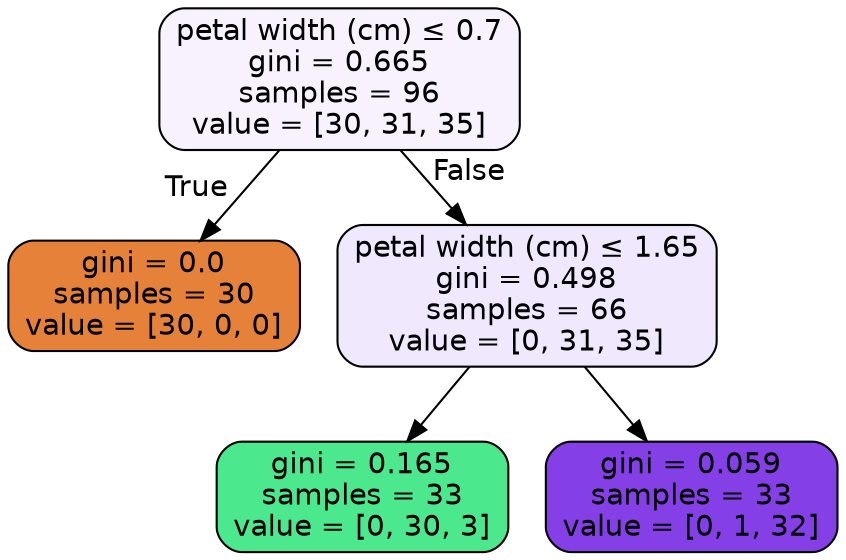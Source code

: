 digraph Tree {
node [shape=box, style="filled, rounded", color="black", fontname=helvetica] ;
edge [fontname=helvetica] ;
0 [label=<petal width (cm) &le; 0.7<br/>gini = 0.665<br/>samples = 96<br/>value = [30, 31, 35]>, fillcolor="#8139e510"] ;
1 [label=<gini = 0.0<br/>samples = 30<br/>value = [30, 0, 0]>, fillcolor="#e58139ff"] ;
0 -> 1 [labeldistance=2.5, labelangle=45, headlabel="True"] ;
2 [label=<petal width (cm) &le; 1.65<br/>gini = 0.498<br/>samples = 66<br/>value = [0, 31, 35]>, fillcolor="#8139e51d"] ;
0 -> 2 [labeldistance=2.5, labelangle=-45, headlabel="False"] ;
3 [label=<gini = 0.165<br/>samples = 33<br/>value = [0, 30, 3]>, fillcolor="#39e581e6"] ;
2 -> 3 ;
4 [label=<gini = 0.059<br/>samples = 33<br/>value = [0, 1, 32]>, fillcolor="#8139e5f7"] ;
2 -> 4 ;
}